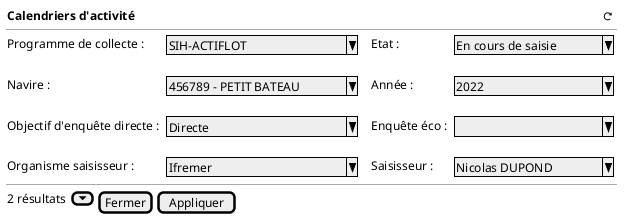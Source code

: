 @startsalt
{

  {<b>Calendriers d'activité                                                                                                                                                      <&reload>}
   --

    {
        Programme de collecte : | . | ^ SIH-ACTIFLOT         ^ | . | . | Etat :   | . | ^En cours de saisie^
        .
        Navire : | . | ^ 456789 - PETIT BATEAU^ | . | . | Année : | . | ^ 2022             ^
        .
        Objectif d'enquête directe :   | . |^ Directe              ^ |  . | . | Enquête éco :   | . | ^                  ^
        .
        Organisme saisisseur :   | . |^ Ifremer              ^ |  . | . | Saisisseur :   | . | ^ Nicolas DUPOND   ^

    }

  --
  {2 résultats  {}[<&caret-bottom>] | [Fermer] | [Appliquer]}}
}
@endsalt
